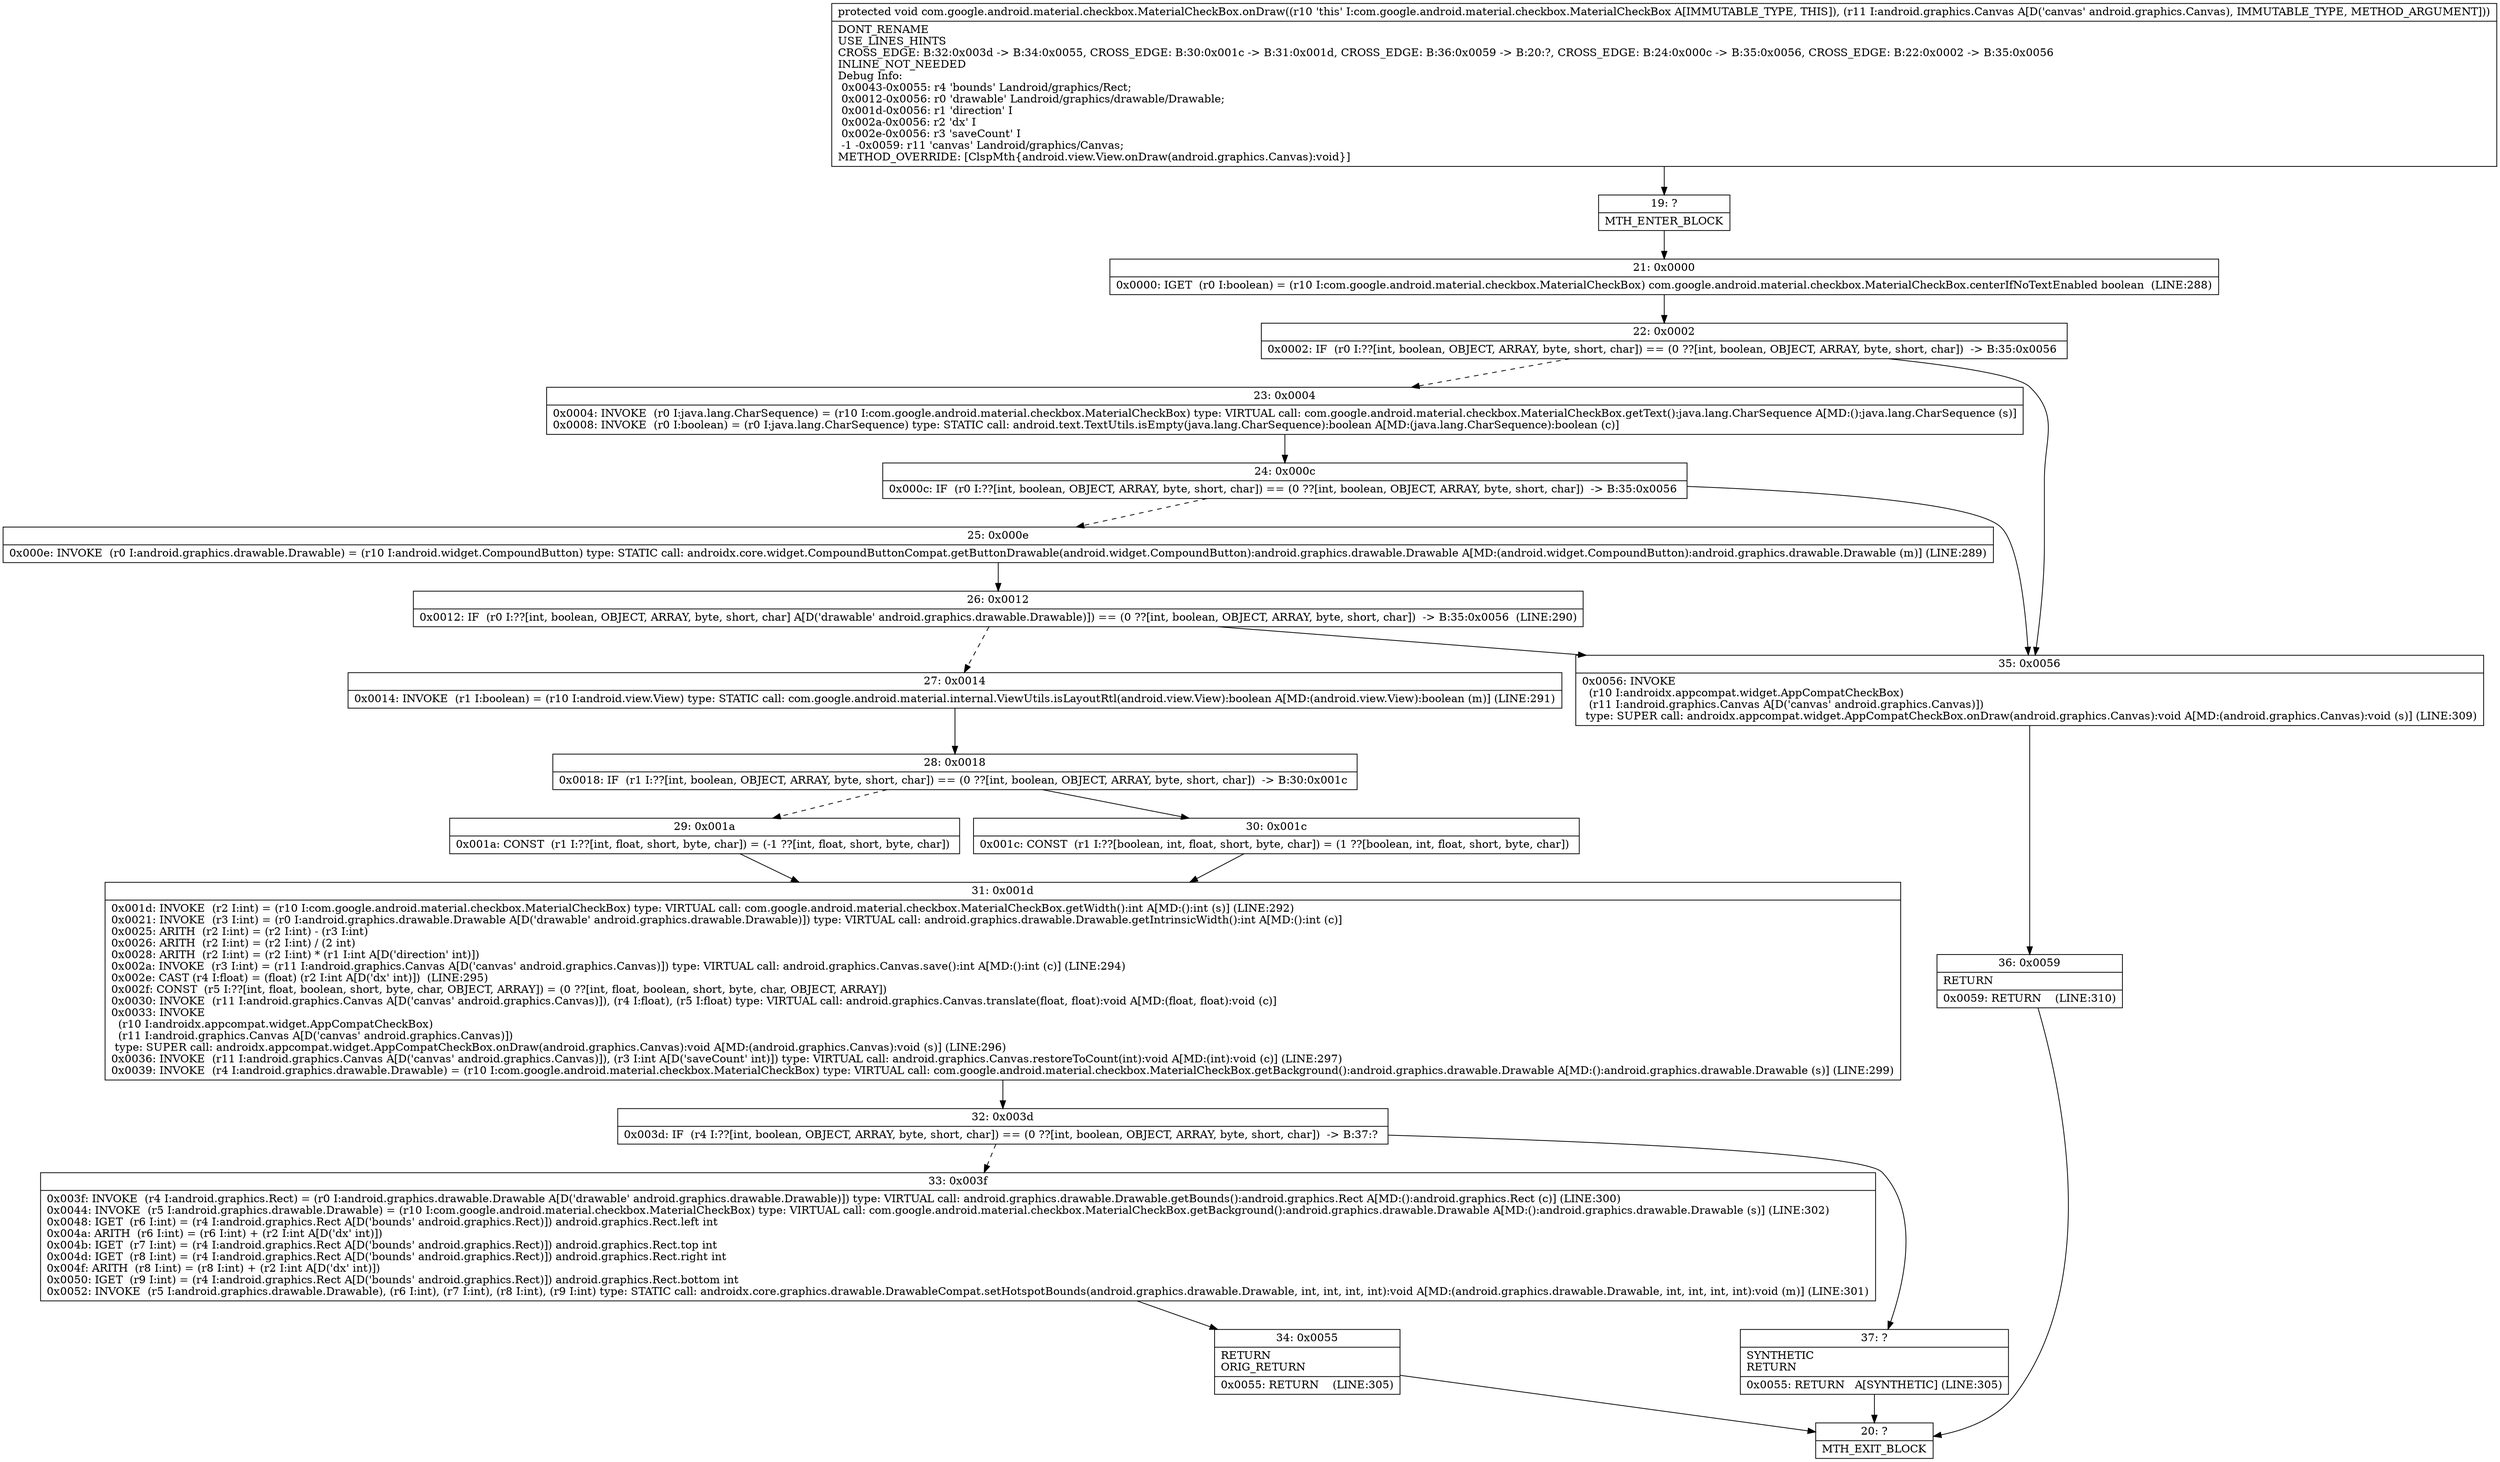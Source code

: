 digraph "CFG forcom.google.android.material.checkbox.MaterialCheckBox.onDraw(Landroid\/graphics\/Canvas;)V" {
Node_19 [shape=record,label="{19\:\ ?|MTH_ENTER_BLOCK\l}"];
Node_21 [shape=record,label="{21\:\ 0x0000|0x0000: IGET  (r0 I:boolean) = (r10 I:com.google.android.material.checkbox.MaterialCheckBox) com.google.android.material.checkbox.MaterialCheckBox.centerIfNoTextEnabled boolean  (LINE:288)\l}"];
Node_22 [shape=record,label="{22\:\ 0x0002|0x0002: IF  (r0 I:??[int, boolean, OBJECT, ARRAY, byte, short, char]) == (0 ??[int, boolean, OBJECT, ARRAY, byte, short, char])  \-\> B:35:0x0056 \l}"];
Node_23 [shape=record,label="{23\:\ 0x0004|0x0004: INVOKE  (r0 I:java.lang.CharSequence) = (r10 I:com.google.android.material.checkbox.MaterialCheckBox) type: VIRTUAL call: com.google.android.material.checkbox.MaterialCheckBox.getText():java.lang.CharSequence A[MD:():java.lang.CharSequence (s)]\l0x0008: INVOKE  (r0 I:boolean) = (r0 I:java.lang.CharSequence) type: STATIC call: android.text.TextUtils.isEmpty(java.lang.CharSequence):boolean A[MD:(java.lang.CharSequence):boolean (c)]\l}"];
Node_24 [shape=record,label="{24\:\ 0x000c|0x000c: IF  (r0 I:??[int, boolean, OBJECT, ARRAY, byte, short, char]) == (0 ??[int, boolean, OBJECT, ARRAY, byte, short, char])  \-\> B:35:0x0056 \l}"];
Node_25 [shape=record,label="{25\:\ 0x000e|0x000e: INVOKE  (r0 I:android.graphics.drawable.Drawable) = (r10 I:android.widget.CompoundButton) type: STATIC call: androidx.core.widget.CompoundButtonCompat.getButtonDrawable(android.widget.CompoundButton):android.graphics.drawable.Drawable A[MD:(android.widget.CompoundButton):android.graphics.drawable.Drawable (m)] (LINE:289)\l}"];
Node_26 [shape=record,label="{26\:\ 0x0012|0x0012: IF  (r0 I:??[int, boolean, OBJECT, ARRAY, byte, short, char] A[D('drawable' android.graphics.drawable.Drawable)]) == (0 ??[int, boolean, OBJECT, ARRAY, byte, short, char])  \-\> B:35:0x0056  (LINE:290)\l}"];
Node_27 [shape=record,label="{27\:\ 0x0014|0x0014: INVOKE  (r1 I:boolean) = (r10 I:android.view.View) type: STATIC call: com.google.android.material.internal.ViewUtils.isLayoutRtl(android.view.View):boolean A[MD:(android.view.View):boolean (m)] (LINE:291)\l}"];
Node_28 [shape=record,label="{28\:\ 0x0018|0x0018: IF  (r1 I:??[int, boolean, OBJECT, ARRAY, byte, short, char]) == (0 ??[int, boolean, OBJECT, ARRAY, byte, short, char])  \-\> B:30:0x001c \l}"];
Node_29 [shape=record,label="{29\:\ 0x001a|0x001a: CONST  (r1 I:??[int, float, short, byte, char]) = (\-1 ??[int, float, short, byte, char]) \l}"];
Node_31 [shape=record,label="{31\:\ 0x001d|0x001d: INVOKE  (r2 I:int) = (r10 I:com.google.android.material.checkbox.MaterialCheckBox) type: VIRTUAL call: com.google.android.material.checkbox.MaterialCheckBox.getWidth():int A[MD:():int (s)] (LINE:292)\l0x0021: INVOKE  (r3 I:int) = (r0 I:android.graphics.drawable.Drawable A[D('drawable' android.graphics.drawable.Drawable)]) type: VIRTUAL call: android.graphics.drawable.Drawable.getIntrinsicWidth():int A[MD:():int (c)]\l0x0025: ARITH  (r2 I:int) = (r2 I:int) \- (r3 I:int) \l0x0026: ARITH  (r2 I:int) = (r2 I:int) \/ (2 int) \l0x0028: ARITH  (r2 I:int) = (r2 I:int) * (r1 I:int A[D('direction' int)]) \l0x002a: INVOKE  (r3 I:int) = (r11 I:android.graphics.Canvas A[D('canvas' android.graphics.Canvas)]) type: VIRTUAL call: android.graphics.Canvas.save():int A[MD:():int (c)] (LINE:294)\l0x002e: CAST (r4 I:float) = (float) (r2 I:int A[D('dx' int)])  (LINE:295)\l0x002f: CONST  (r5 I:??[int, float, boolean, short, byte, char, OBJECT, ARRAY]) = (0 ??[int, float, boolean, short, byte, char, OBJECT, ARRAY]) \l0x0030: INVOKE  (r11 I:android.graphics.Canvas A[D('canvas' android.graphics.Canvas)]), (r4 I:float), (r5 I:float) type: VIRTUAL call: android.graphics.Canvas.translate(float, float):void A[MD:(float, float):void (c)]\l0x0033: INVOKE  \l  (r10 I:androidx.appcompat.widget.AppCompatCheckBox)\l  (r11 I:android.graphics.Canvas A[D('canvas' android.graphics.Canvas)])\l type: SUPER call: androidx.appcompat.widget.AppCompatCheckBox.onDraw(android.graphics.Canvas):void A[MD:(android.graphics.Canvas):void (s)] (LINE:296)\l0x0036: INVOKE  (r11 I:android.graphics.Canvas A[D('canvas' android.graphics.Canvas)]), (r3 I:int A[D('saveCount' int)]) type: VIRTUAL call: android.graphics.Canvas.restoreToCount(int):void A[MD:(int):void (c)] (LINE:297)\l0x0039: INVOKE  (r4 I:android.graphics.drawable.Drawable) = (r10 I:com.google.android.material.checkbox.MaterialCheckBox) type: VIRTUAL call: com.google.android.material.checkbox.MaterialCheckBox.getBackground():android.graphics.drawable.Drawable A[MD:():android.graphics.drawable.Drawable (s)] (LINE:299)\l}"];
Node_32 [shape=record,label="{32\:\ 0x003d|0x003d: IF  (r4 I:??[int, boolean, OBJECT, ARRAY, byte, short, char]) == (0 ??[int, boolean, OBJECT, ARRAY, byte, short, char])  \-\> B:37:? \l}"];
Node_33 [shape=record,label="{33\:\ 0x003f|0x003f: INVOKE  (r4 I:android.graphics.Rect) = (r0 I:android.graphics.drawable.Drawable A[D('drawable' android.graphics.drawable.Drawable)]) type: VIRTUAL call: android.graphics.drawable.Drawable.getBounds():android.graphics.Rect A[MD:():android.graphics.Rect (c)] (LINE:300)\l0x0044: INVOKE  (r5 I:android.graphics.drawable.Drawable) = (r10 I:com.google.android.material.checkbox.MaterialCheckBox) type: VIRTUAL call: com.google.android.material.checkbox.MaterialCheckBox.getBackground():android.graphics.drawable.Drawable A[MD:():android.graphics.drawable.Drawable (s)] (LINE:302)\l0x0048: IGET  (r6 I:int) = (r4 I:android.graphics.Rect A[D('bounds' android.graphics.Rect)]) android.graphics.Rect.left int \l0x004a: ARITH  (r6 I:int) = (r6 I:int) + (r2 I:int A[D('dx' int)]) \l0x004b: IGET  (r7 I:int) = (r4 I:android.graphics.Rect A[D('bounds' android.graphics.Rect)]) android.graphics.Rect.top int \l0x004d: IGET  (r8 I:int) = (r4 I:android.graphics.Rect A[D('bounds' android.graphics.Rect)]) android.graphics.Rect.right int \l0x004f: ARITH  (r8 I:int) = (r8 I:int) + (r2 I:int A[D('dx' int)]) \l0x0050: IGET  (r9 I:int) = (r4 I:android.graphics.Rect A[D('bounds' android.graphics.Rect)]) android.graphics.Rect.bottom int \l0x0052: INVOKE  (r5 I:android.graphics.drawable.Drawable), (r6 I:int), (r7 I:int), (r8 I:int), (r9 I:int) type: STATIC call: androidx.core.graphics.drawable.DrawableCompat.setHotspotBounds(android.graphics.drawable.Drawable, int, int, int, int):void A[MD:(android.graphics.drawable.Drawable, int, int, int, int):void (m)] (LINE:301)\l}"];
Node_34 [shape=record,label="{34\:\ 0x0055|RETURN\lORIG_RETURN\l|0x0055: RETURN    (LINE:305)\l}"];
Node_20 [shape=record,label="{20\:\ ?|MTH_EXIT_BLOCK\l}"];
Node_37 [shape=record,label="{37\:\ ?|SYNTHETIC\lRETURN\l|0x0055: RETURN   A[SYNTHETIC] (LINE:305)\l}"];
Node_30 [shape=record,label="{30\:\ 0x001c|0x001c: CONST  (r1 I:??[boolean, int, float, short, byte, char]) = (1 ??[boolean, int, float, short, byte, char]) \l}"];
Node_35 [shape=record,label="{35\:\ 0x0056|0x0056: INVOKE  \l  (r10 I:androidx.appcompat.widget.AppCompatCheckBox)\l  (r11 I:android.graphics.Canvas A[D('canvas' android.graphics.Canvas)])\l type: SUPER call: androidx.appcompat.widget.AppCompatCheckBox.onDraw(android.graphics.Canvas):void A[MD:(android.graphics.Canvas):void (s)] (LINE:309)\l}"];
Node_36 [shape=record,label="{36\:\ 0x0059|RETURN\l|0x0059: RETURN    (LINE:310)\l}"];
MethodNode[shape=record,label="{protected void com.google.android.material.checkbox.MaterialCheckBox.onDraw((r10 'this' I:com.google.android.material.checkbox.MaterialCheckBox A[IMMUTABLE_TYPE, THIS]), (r11 I:android.graphics.Canvas A[D('canvas' android.graphics.Canvas), IMMUTABLE_TYPE, METHOD_ARGUMENT]))  | DONT_RENAME\lUSE_LINES_HINTS\lCROSS_EDGE: B:32:0x003d \-\> B:34:0x0055, CROSS_EDGE: B:30:0x001c \-\> B:31:0x001d, CROSS_EDGE: B:36:0x0059 \-\> B:20:?, CROSS_EDGE: B:24:0x000c \-\> B:35:0x0056, CROSS_EDGE: B:22:0x0002 \-\> B:35:0x0056\lINLINE_NOT_NEEDED\lDebug Info:\l  0x0043\-0x0055: r4 'bounds' Landroid\/graphics\/Rect;\l  0x0012\-0x0056: r0 'drawable' Landroid\/graphics\/drawable\/Drawable;\l  0x001d\-0x0056: r1 'direction' I\l  0x002a\-0x0056: r2 'dx' I\l  0x002e\-0x0056: r3 'saveCount' I\l  \-1 \-0x0059: r11 'canvas' Landroid\/graphics\/Canvas;\lMETHOD_OVERRIDE: [ClspMth\{android.view.View.onDraw(android.graphics.Canvas):void\}]\l}"];
MethodNode -> Node_19;Node_19 -> Node_21;
Node_21 -> Node_22;
Node_22 -> Node_23[style=dashed];
Node_22 -> Node_35;
Node_23 -> Node_24;
Node_24 -> Node_25[style=dashed];
Node_24 -> Node_35;
Node_25 -> Node_26;
Node_26 -> Node_27[style=dashed];
Node_26 -> Node_35;
Node_27 -> Node_28;
Node_28 -> Node_29[style=dashed];
Node_28 -> Node_30;
Node_29 -> Node_31;
Node_31 -> Node_32;
Node_32 -> Node_33[style=dashed];
Node_32 -> Node_37;
Node_33 -> Node_34;
Node_34 -> Node_20;
Node_37 -> Node_20;
Node_30 -> Node_31;
Node_35 -> Node_36;
Node_36 -> Node_20;
}

